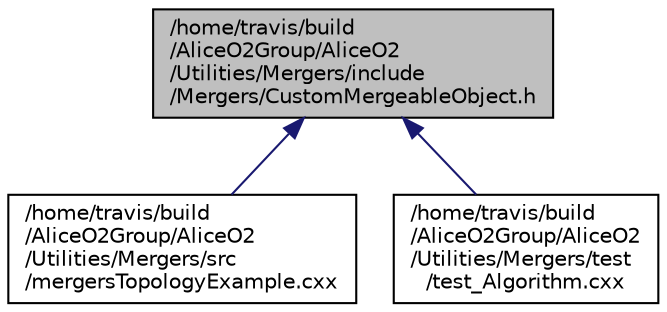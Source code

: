 digraph "/home/travis/build/AliceO2Group/AliceO2/Utilities/Mergers/include/Mergers/CustomMergeableObject.h"
{
 // INTERACTIVE_SVG=YES
  bgcolor="transparent";
  edge [fontname="Helvetica",fontsize="10",labelfontname="Helvetica",labelfontsize="10"];
  node [fontname="Helvetica",fontsize="10",shape=record];
  Node3 [label="/home/travis/build\l/AliceO2Group/AliceO2\l/Utilities/Mergers/include\l/Mergers/CustomMergeableObject.h",height=0.2,width=0.4,color="black", fillcolor="grey75", style="filled", fontcolor="black"];
  Node3 -> Node4 [dir="back",color="midnightblue",fontsize="10",style="solid",fontname="Helvetica"];
  Node4 [label="/home/travis/build\l/AliceO2Group/AliceO2\l/Utilities/Mergers/src\l/mergersTopologyExample.cxx",height=0.2,width=0.4,color="black",URL="$d9/de7/mergersTopologyExample_8cxx.html",tooltip="This is a DPL workflow to see Mergers in action. "];
  Node3 -> Node5 [dir="back",color="midnightblue",fontsize="10",style="solid",fontname="Helvetica"];
  Node5 [label="/home/travis/build\l/AliceO2Group/AliceO2\l/Utilities/Mergers/test\l/test_Algorithm.cxx",height=0.2,width=0.4,color="black",URL="$d2/d0e/test__Algorithm_8cxx.html",tooltip="A unit test of mergers. "];
}
